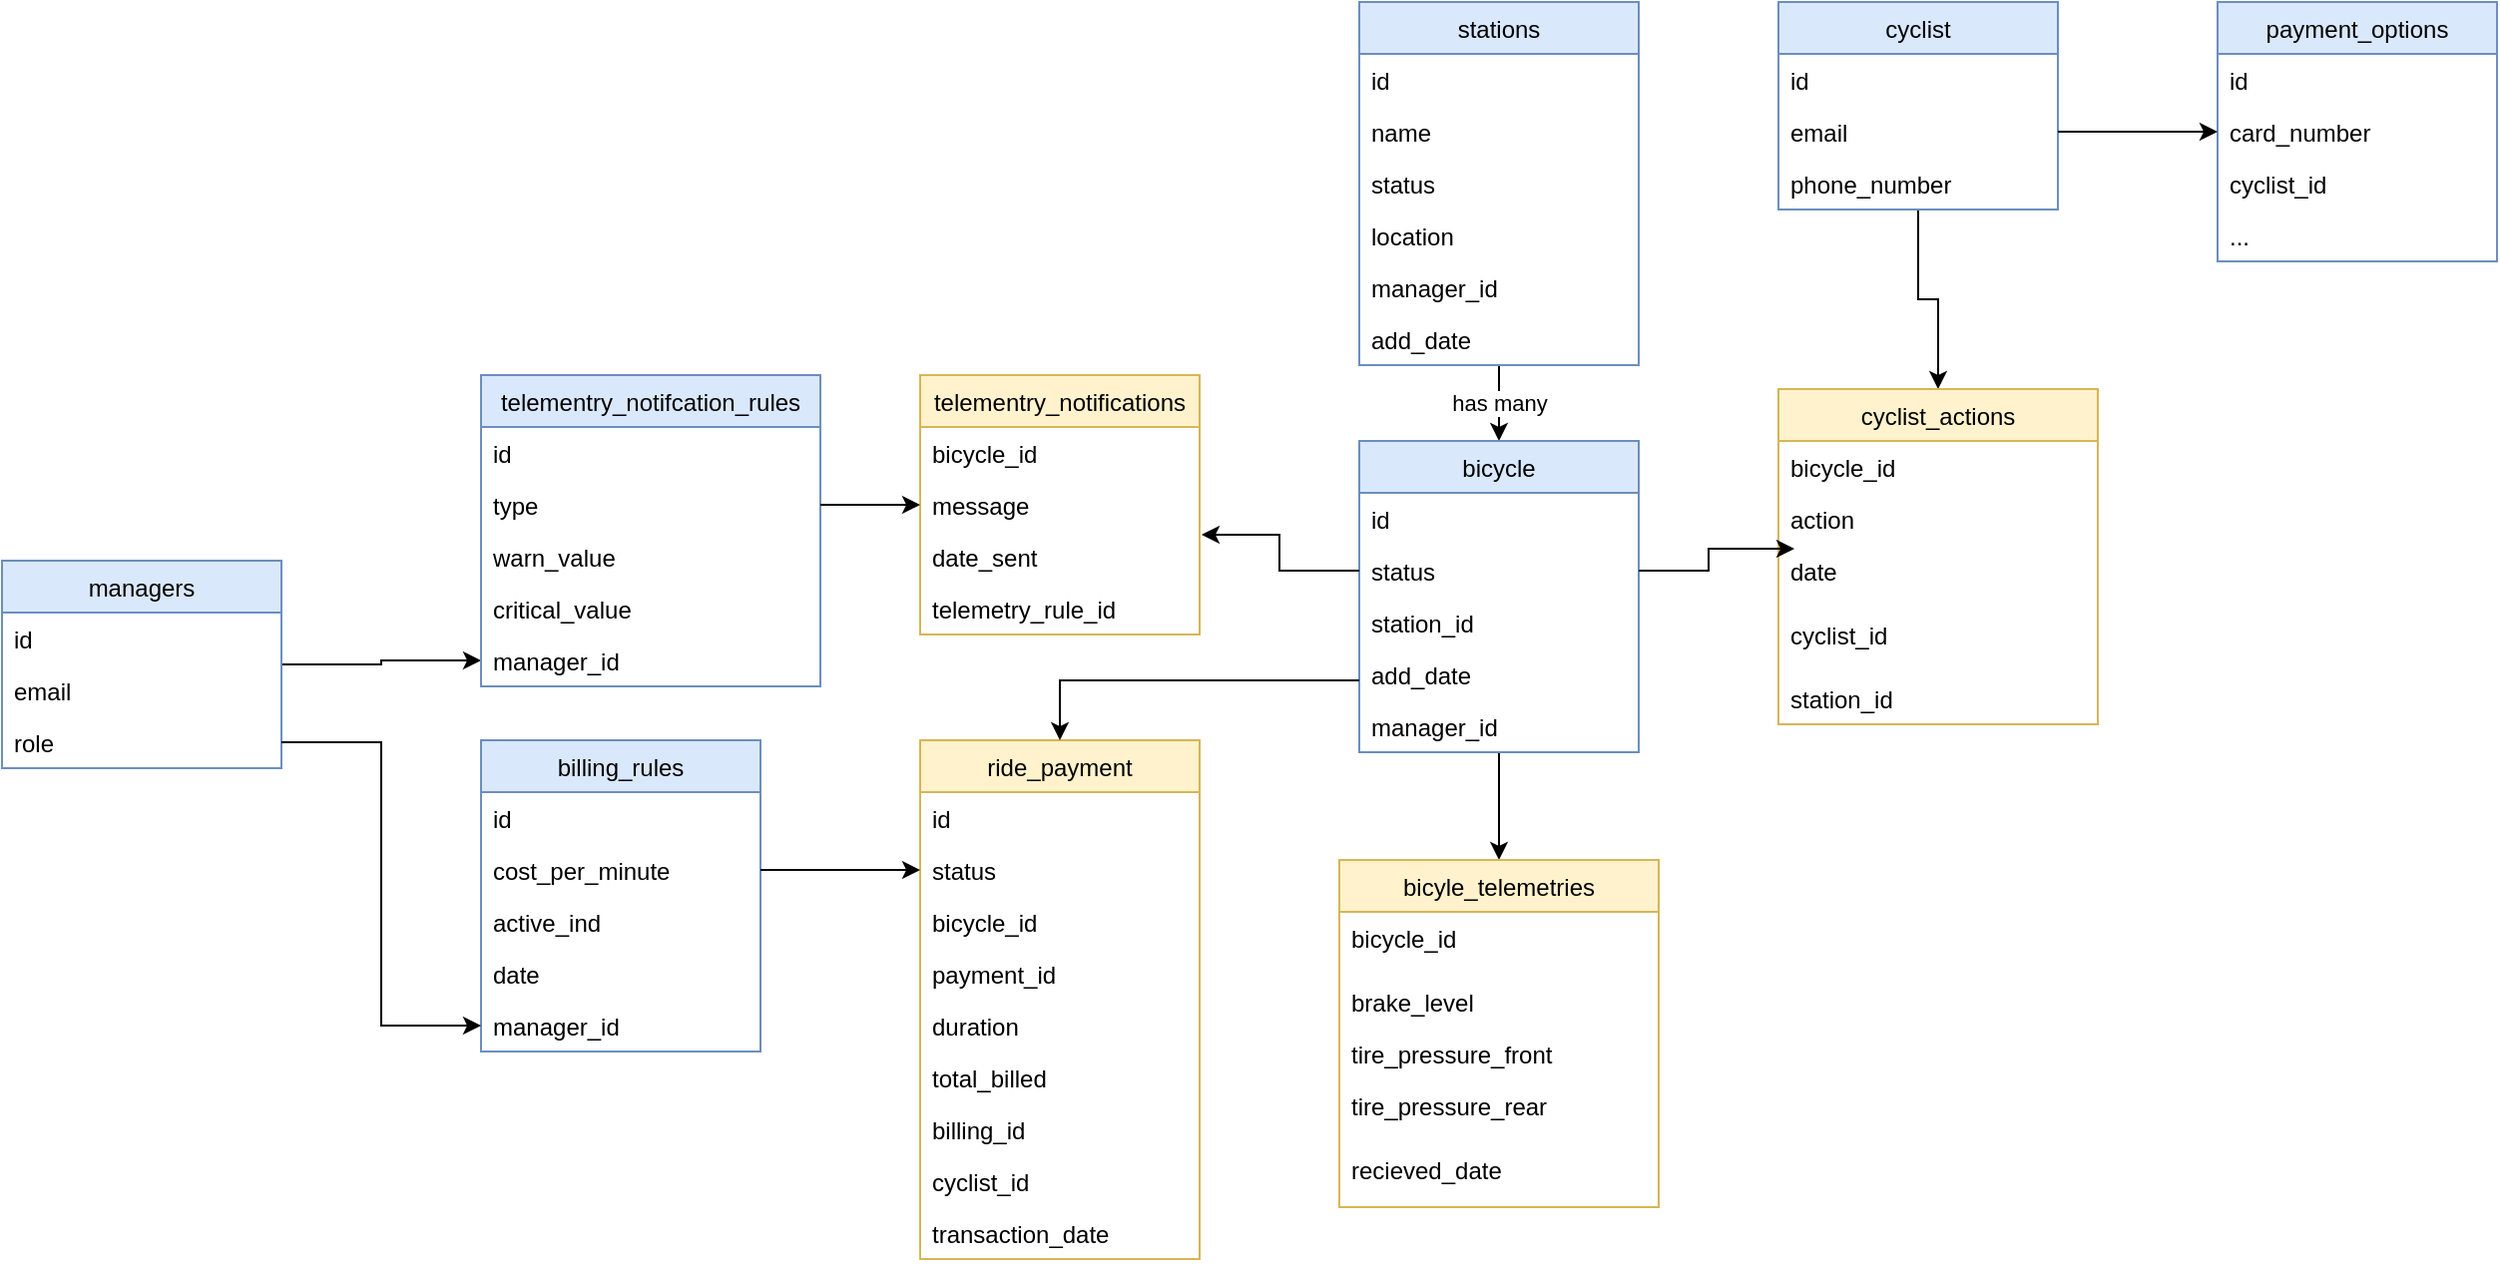 <mxfile version="15.2.7" type="device"><diagram id="BqL0l6yTNJXEgxkqi3po" name="Page-1"><mxGraphModel dx="2344" dy="1000" grid="1" gridSize="10" guides="1" tooltips="1" connect="1" arrows="1" fold="1" page="1" pageScale="1" pageWidth="850" pageHeight="1100" math="0" shadow="0"><root><mxCell id="0"/><mxCell id="1" parent="0"/><mxCell id="irUZPOWXcT86_BZKOrJj-83" style="edgeStyle=orthogonalEdgeStyle;rounded=0;orthogonalLoop=1;jettySize=auto;html=1;" edge="1" parent="1" source="irUZPOWXcT86_BZKOrJj-1" target="irUZPOWXcT86_BZKOrJj-37"><mxGeometry relative="1" as="geometry"/></mxCell><mxCell id="irUZPOWXcT86_BZKOrJj-1" value="cyclist" style="swimlane;fontStyle=0;childLayout=stackLayout;horizontal=1;startSize=26;horizontalStack=0;resizeParent=1;resizeParentMax=0;resizeLast=0;collapsible=1;marginBottom=0;fillColor=#dae8fc;strokeColor=#6c8ebf;" vertex="1" parent="1"><mxGeometry x="810" y="440" width="140" height="104" as="geometry"/></mxCell><mxCell id="irUZPOWXcT86_BZKOrJj-2" value="id" style="text;strokeColor=none;fillColor=none;align=left;verticalAlign=top;spacingLeft=4;spacingRight=4;overflow=hidden;rotatable=0;points=[[0,0.5],[1,0.5]];portConstraint=eastwest;" vertex="1" parent="irUZPOWXcT86_BZKOrJj-1"><mxGeometry y="26" width="140" height="26" as="geometry"/></mxCell><mxCell id="irUZPOWXcT86_BZKOrJj-3" value="email" style="text;strokeColor=none;fillColor=none;align=left;verticalAlign=top;spacingLeft=4;spacingRight=4;overflow=hidden;rotatable=0;points=[[0,0.5],[1,0.5]];portConstraint=eastwest;" vertex="1" parent="irUZPOWXcT86_BZKOrJj-1"><mxGeometry y="52" width="140" height="26" as="geometry"/></mxCell><mxCell id="irUZPOWXcT86_BZKOrJj-4" value="phone_number" style="text;strokeColor=none;fillColor=none;align=left;verticalAlign=top;spacingLeft=4;spacingRight=4;overflow=hidden;rotatable=0;points=[[0,0.5],[1,0.5]];portConstraint=eastwest;" vertex="1" parent="irUZPOWXcT86_BZKOrJj-1"><mxGeometry y="78" width="140" height="26" as="geometry"/></mxCell><mxCell id="irUZPOWXcT86_BZKOrJj-90" style="edgeStyle=orthogonalEdgeStyle;rounded=0;orthogonalLoop=1;jettySize=auto;html=1;entryX=0;entryY=0.5;entryDx=0;entryDy=0;" edge="1" parent="1" source="irUZPOWXcT86_BZKOrJj-5" target="irUZPOWXcT86_BZKOrJj-89"><mxGeometry relative="1" as="geometry"/></mxCell><mxCell id="irUZPOWXcT86_BZKOrJj-5" value="managers" style="swimlane;fontStyle=0;childLayout=stackLayout;horizontal=1;startSize=26;horizontalStack=0;resizeParent=1;resizeParentMax=0;resizeLast=0;collapsible=1;marginBottom=0;fillColor=#dae8fc;strokeColor=#6c8ebf;" vertex="1" parent="1"><mxGeometry x="-80" y="720" width="140" height="104" as="geometry"/></mxCell><mxCell id="irUZPOWXcT86_BZKOrJj-6" value="id" style="text;strokeColor=none;fillColor=none;align=left;verticalAlign=top;spacingLeft=4;spacingRight=4;overflow=hidden;rotatable=0;points=[[0,0.5],[1,0.5]];portConstraint=eastwest;" vertex="1" parent="irUZPOWXcT86_BZKOrJj-5"><mxGeometry y="26" width="140" height="26" as="geometry"/></mxCell><mxCell id="irUZPOWXcT86_BZKOrJj-7" value="email" style="text;strokeColor=none;fillColor=none;align=left;verticalAlign=top;spacingLeft=4;spacingRight=4;overflow=hidden;rotatable=0;points=[[0,0.5],[1,0.5]];portConstraint=eastwest;" vertex="1" parent="irUZPOWXcT86_BZKOrJj-5"><mxGeometry y="52" width="140" height="26" as="geometry"/></mxCell><mxCell id="irUZPOWXcT86_BZKOrJj-8" value="role" style="text;strokeColor=none;fillColor=none;align=left;verticalAlign=top;spacingLeft=4;spacingRight=4;overflow=hidden;rotatable=0;points=[[0,0.5],[1,0.5]];portConstraint=eastwest;" vertex="1" parent="irUZPOWXcT86_BZKOrJj-5"><mxGeometry y="78" width="140" height="26" as="geometry"/></mxCell><mxCell id="irUZPOWXcT86_BZKOrJj-29" value="has many" style="edgeStyle=orthogonalEdgeStyle;rounded=0;orthogonalLoop=1;jettySize=auto;html=1;" edge="1" parent="1" source="irUZPOWXcT86_BZKOrJj-9" target="irUZPOWXcT86_BZKOrJj-13"><mxGeometry relative="1" as="geometry"/></mxCell><mxCell id="irUZPOWXcT86_BZKOrJj-9" value="stations" style="swimlane;fontStyle=0;childLayout=stackLayout;horizontal=1;startSize=26;horizontalStack=0;resizeParent=1;resizeParentMax=0;resizeLast=0;collapsible=1;marginBottom=0;fillColor=#dae8fc;strokeColor=#6c8ebf;" vertex="1" parent="1"><mxGeometry x="600" y="440" width="140" height="182" as="geometry"/></mxCell><mxCell id="irUZPOWXcT86_BZKOrJj-10" value="id" style="text;strokeColor=none;fillColor=none;align=left;verticalAlign=top;spacingLeft=4;spacingRight=4;overflow=hidden;rotatable=0;points=[[0,0.5],[1,0.5]];portConstraint=eastwest;" vertex="1" parent="irUZPOWXcT86_BZKOrJj-9"><mxGeometry y="26" width="140" height="26" as="geometry"/></mxCell><mxCell id="irUZPOWXcT86_BZKOrJj-11" value="name" style="text;strokeColor=none;fillColor=none;align=left;verticalAlign=top;spacingLeft=4;spacingRight=4;overflow=hidden;rotatable=0;points=[[0,0.5],[1,0.5]];portConstraint=eastwest;" vertex="1" parent="irUZPOWXcT86_BZKOrJj-9"><mxGeometry y="52" width="140" height="26" as="geometry"/></mxCell><mxCell id="irUZPOWXcT86_BZKOrJj-97" value="status" style="text;strokeColor=none;fillColor=none;align=left;verticalAlign=top;spacingLeft=4;spacingRight=4;overflow=hidden;rotatable=0;points=[[0,0.5],[1,0.5]];portConstraint=eastwest;" vertex="1" parent="irUZPOWXcT86_BZKOrJj-9"><mxGeometry y="78" width="140" height="26" as="geometry"/></mxCell><mxCell id="irUZPOWXcT86_BZKOrJj-12" value="location" style="text;strokeColor=none;fillColor=none;align=left;verticalAlign=top;spacingLeft=4;spacingRight=4;overflow=hidden;rotatable=0;points=[[0,0.5],[1,0.5]];portConstraint=eastwest;" vertex="1" parent="irUZPOWXcT86_BZKOrJj-9"><mxGeometry y="104" width="140" height="26" as="geometry"/></mxCell><mxCell id="irUZPOWXcT86_BZKOrJj-93" value="manager_id" style="text;strokeColor=none;fillColor=none;align=left;verticalAlign=top;spacingLeft=4;spacingRight=4;overflow=hidden;rotatable=0;points=[[0,0.5],[1,0.5]];portConstraint=eastwest;" vertex="1" parent="irUZPOWXcT86_BZKOrJj-9"><mxGeometry y="130" width="140" height="26" as="geometry"/></mxCell><mxCell id="irUZPOWXcT86_BZKOrJj-96" value="add_date" style="text;strokeColor=none;fillColor=none;align=left;verticalAlign=top;spacingLeft=4;spacingRight=4;overflow=hidden;rotatable=0;points=[[0,0.5],[1,0.5]];portConstraint=eastwest;" vertex="1" parent="irUZPOWXcT86_BZKOrJj-9"><mxGeometry y="156" width="140" height="26" as="geometry"/></mxCell><mxCell id="irUZPOWXcT86_BZKOrJj-36" style="edgeStyle=orthogonalEdgeStyle;rounded=0;orthogonalLoop=1;jettySize=auto;html=1;entryX=0.5;entryY=0;entryDx=0;entryDy=0;" edge="1" parent="1" source="irUZPOWXcT86_BZKOrJj-13" target="irUZPOWXcT86_BZKOrJj-31"><mxGeometry relative="1" as="geometry"/></mxCell><mxCell id="irUZPOWXcT86_BZKOrJj-13" value="bicycle" style="swimlane;fontStyle=0;childLayout=stackLayout;horizontal=1;startSize=26;horizontalStack=0;resizeParent=1;resizeParentMax=0;resizeLast=0;collapsible=1;marginBottom=0;fillColor=#dae8fc;strokeColor=#6c8ebf;" vertex="1" parent="1"><mxGeometry x="600" y="660" width="140" height="156" as="geometry"/></mxCell><mxCell id="irUZPOWXcT86_BZKOrJj-14" value="id" style="text;strokeColor=none;fillColor=none;align=left;verticalAlign=top;spacingLeft=4;spacingRight=4;overflow=hidden;rotatable=0;points=[[0,0.5],[1,0.5]];portConstraint=eastwest;" vertex="1" parent="irUZPOWXcT86_BZKOrJj-13"><mxGeometry y="26" width="140" height="26" as="geometry"/></mxCell><mxCell id="irUZPOWXcT86_BZKOrJj-15" value="status" style="text;strokeColor=none;fillColor=none;align=left;verticalAlign=top;spacingLeft=4;spacingRight=4;overflow=hidden;rotatable=0;points=[[0,0.5],[1,0.5]];portConstraint=eastwest;" vertex="1" parent="irUZPOWXcT86_BZKOrJj-13"><mxGeometry y="52" width="140" height="26" as="geometry"/></mxCell><mxCell id="irUZPOWXcT86_BZKOrJj-16" value="station_id" style="text;strokeColor=none;fillColor=none;align=left;verticalAlign=top;spacingLeft=4;spacingRight=4;overflow=hidden;rotatable=0;points=[[0,0.5],[1,0.5]];portConstraint=eastwest;" vertex="1" parent="irUZPOWXcT86_BZKOrJj-13"><mxGeometry y="78" width="140" height="26" as="geometry"/></mxCell><mxCell id="irUZPOWXcT86_BZKOrJj-95" value="add_date" style="text;strokeColor=none;fillColor=none;align=left;verticalAlign=top;spacingLeft=4;spacingRight=4;overflow=hidden;rotatable=0;points=[[0,0.5],[1,0.5]];portConstraint=eastwest;" vertex="1" parent="irUZPOWXcT86_BZKOrJj-13"><mxGeometry y="104" width="140" height="26" as="geometry"/></mxCell><mxCell id="irUZPOWXcT86_BZKOrJj-92" value="manager_id" style="text;strokeColor=none;fillColor=none;align=left;verticalAlign=top;spacingLeft=4;spacingRight=4;overflow=hidden;rotatable=0;points=[[0,0.5],[1,0.5]];portConstraint=eastwest;" vertex="1" parent="irUZPOWXcT86_BZKOrJj-13"><mxGeometry y="130" width="140" height="26" as="geometry"/></mxCell><mxCell id="irUZPOWXcT86_BZKOrJj-17" value="billing_rules" style="swimlane;fontStyle=0;childLayout=stackLayout;horizontal=1;startSize=26;horizontalStack=0;resizeParent=1;resizeParentMax=0;resizeLast=0;collapsible=1;marginBottom=0;fillColor=#dae8fc;strokeColor=#6c8ebf;" vertex="1" parent="1"><mxGeometry x="160" y="810" width="140" height="156" as="geometry"/></mxCell><mxCell id="irUZPOWXcT86_BZKOrJj-18" value="id" style="text;strokeColor=none;fillColor=none;align=left;verticalAlign=top;spacingLeft=4;spacingRight=4;overflow=hidden;rotatable=0;points=[[0,0.5],[1,0.5]];portConstraint=eastwest;" vertex="1" parent="irUZPOWXcT86_BZKOrJj-17"><mxGeometry y="26" width="140" height="26" as="geometry"/></mxCell><mxCell id="irUZPOWXcT86_BZKOrJj-19" value="cost_per_minute" style="text;strokeColor=none;fillColor=none;align=left;verticalAlign=top;spacingLeft=4;spacingRight=4;overflow=hidden;rotatable=0;points=[[0,0.5],[1,0.5]];portConstraint=eastwest;" vertex="1" parent="irUZPOWXcT86_BZKOrJj-17"><mxGeometry y="52" width="140" height="26" as="geometry"/></mxCell><mxCell id="irUZPOWXcT86_BZKOrJj-20" value="active_ind" style="text;strokeColor=none;fillColor=none;align=left;verticalAlign=top;spacingLeft=4;spacingRight=4;overflow=hidden;rotatable=0;points=[[0,0.5],[1,0.5]];portConstraint=eastwest;" vertex="1" parent="irUZPOWXcT86_BZKOrJj-17"><mxGeometry y="78" width="140" height="26" as="geometry"/></mxCell><mxCell id="irUZPOWXcT86_BZKOrJj-57" value="date" style="text;strokeColor=none;fillColor=none;align=left;verticalAlign=top;spacingLeft=4;spacingRight=4;overflow=hidden;rotatable=0;points=[[0,0.5],[1,0.5]];portConstraint=eastwest;" vertex="1" parent="irUZPOWXcT86_BZKOrJj-17"><mxGeometry y="104" width="140" height="26" as="geometry"/></mxCell><mxCell id="irUZPOWXcT86_BZKOrJj-88" value="manager_id" style="text;strokeColor=none;fillColor=none;align=left;verticalAlign=top;spacingLeft=4;spacingRight=4;overflow=hidden;rotatable=0;points=[[0,0.5],[1,0.5]];portConstraint=eastwest;" vertex="1" parent="irUZPOWXcT86_BZKOrJj-17"><mxGeometry y="130" width="140" height="26" as="geometry"/></mxCell><mxCell id="irUZPOWXcT86_BZKOrJj-21" value="payment_options" style="swimlane;fontStyle=0;childLayout=stackLayout;horizontal=1;startSize=26;horizontalStack=0;resizeParent=1;resizeParentMax=0;resizeLast=0;collapsible=1;marginBottom=0;fillColor=#dae8fc;strokeColor=#6c8ebf;" vertex="1" parent="1"><mxGeometry x="1030" y="440" width="140" height="130" as="geometry"/></mxCell><mxCell id="irUZPOWXcT86_BZKOrJj-22" value="id" style="text;strokeColor=none;fillColor=none;align=left;verticalAlign=top;spacingLeft=4;spacingRight=4;overflow=hidden;rotatable=0;points=[[0,0.5],[1,0.5]];portConstraint=eastwest;" vertex="1" parent="irUZPOWXcT86_BZKOrJj-21"><mxGeometry y="26" width="140" height="26" as="geometry"/></mxCell><mxCell id="irUZPOWXcT86_BZKOrJj-23" value="card_number" style="text;strokeColor=none;fillColor=none;align=left;verticalAlign=top;spacingLeft=4;spacingRight=4;overflow=hidden;rotatable=0;points=[[0,0.5],[1,0.5]];portConstraint=eastwest;" vertex="1" parent="irUZPOWXcT86_BZKOrJj-21"><mxGeometry y="52" width="140" height="26" as="geometry"/></mxCell><mxCell id="irUZPOWXcT86_BZKOrJj-24" value="cyclist_id" style="text;strokeColor=none;fillColor=none;align=left;verticalAlign=top;spacingLeft=4;spacingRight=4;overflow=hidden;rotatable=0;points=[[0,0.5],[1,0.5]];portConstraint=eastwest;" vertex="1" parent="irUZPOWXcT86_BZKOrJj-21"><mxGeometry y="78" width="140" height="26" as="geometry"/></mxCell><mxCell id="irUZPOWXcT86_BZKOrJj-50" value="..." style="text;strokeColor=none;fillColor=none;align=left;verticalAlign=top;spacingLeft=4;spacingRight=4;overflow=hidden;rotatable=0;points=[[0,0.5],[1,0.5]];portConstraint=eastwest;" vertex="1" parent="irUZPOWXcT86_BZKOrJj-21"><mxGeometry y="104" width="140" height="26" as="geometry"/></mxCell><mxCell id="irUZPOWXcT86_BZKOrJj-31" value="bicyle_telemetries" style="swimlane;fontStyle=0;childLayout=stackLayout;horizontal=1;startSize=26;horizontalStack=0;resizeParent=1;resizeParentMax=0;resizeLast=0;collapsible=1;marginBottom=0;fillColor=#fff2cc;strokeColor=#d6b656;" vertex="1" parent="1"><mxGeometry x="590" y="870" width="160" height="174" as="geometry"><mxRectangle x="520" y="640" width="130" height="26" as="alternateBounds"/></mxGeometry></mxCell><mxCell id="irUZPOWXcT86_BZKOrJj-42" value="bicycle_id" style="text;strokeColor=none;fillColor=none;align=left;verticalAlign=top;spacingLeft=4;spacingRight=4;overflow=hidden;rotatable=0;points=[[0,0.5],[1,0.5]];portConstraint=eastwest;" vertex="1" parent="irUZPOWXcT86_BZKOrJj-31"><mxGeometry y="26" width="160" height="32" as="geometry"/></mxCell><mxCell id="irUZPOWXcT86_BZKOrJj-32" value="brake_level" style="text;strokeColor=none;fillColor=none;align=left;verticalAlign=top;spacingLeft=4;spacingRight=4;overflow=hidden;rotatable=0;points=[[0,0.5],[1,0.5]];portConstraint=eastwest;" vertex="1" parent="irUZPOWXcT86_BZKOrJj-31"><mxGeometry y="58" width="160" height="26" as="geometry"/></mxCell><mxCell id="irUZPOWXcT86_BZKOrJj-33" value="tire_pressure_front" style="text;strokeColor=none;fillColor=none;align=left;verticalAlign=top;spacingLeft=4;spacingRight=4;overflow=hidden;rotatable=0;points=[[0,0.5],[1,0.5]];portConstraint=eastwest;" vertex="1" parent="irUZPOWXcT86_BZKOrJj-31"><mxGeometry y="84" width="160" height="26" as="geometry"/></mxCell><mxCell id="irUZPOWXcT86_BZKOrJj-34" value="tire_pressure_rear" style="text;strokeColor=none;fillColor=none;align=left;verticalAlign=top;spacingLeft=4;spacingRight=4;overflow=hidden;rotatable=0;points=[[0,0.5],[1,0.5]];portConstraint=eastwest;" vertex="1" parent="irUZPOWXcT86_BZKOrJj-31"><mxGeometry y="110" width="160" height="32" as="geometry"/></mxCell><mxCell id="irUZPOWXcT86_BZKOrJj-35" value="recieved_date" style="text;strokeColor=none;fillColor=none;align=left;verticalAlign=top;spacingLeft=4;spacingRight=4;overflow=hidden;rotatable=0;points=[[0,0.5],[1,0.5]];portConstraint=eastwest;" vertex="1" parent="irUZPOWXcT86_BZKOrJj-31"><mxGeometry y="142" width="160" height="32" as="geometry"/></mxCell><mxCell id="irUZPOWXcT86_BZKOrJj-37" value="cyclist_actions" style="swimlane;fontStyle=0;childLayout=stackLayout;horizontal=1;startSize=26;horizontalStack=0;resizeParent=1;resizeParentMax=0;resizeLast=0;collapsible=1;marginBottom=0;fillColor=#fff2cc;strokeColor=#d6b656;" vertex="1" parent="1"><mxGeometry x="810" y="634" width="160" height="168" as="geometry"><mxRectangle x="520" y="640" width="130" height="26" as="alternateBounds"/></mxGeometry></mxCell><mxCell id="irUZPOWXcT86_BZKOrJj-38" value="bicycle_id" style="text;strokeColor=none;fillColor=none;align=left;verticalAlign=top;spacingLeft=4;spacingRight=4;overflow=hidden;rotatable=0;points=[[0,0.5],[1,0.5]];portConstraint=eastwest;" vertex="1" parent="irUZPOWXcT86_BZKOrJj-37"><mxGeometry y="26" width="160" height="26" as="geometry"/></mxCell><mxCell id="irUZPOWXcT86_BZKOrJj-39" value="action" style="text;strokeColor=none;fillColor=none;align=left;verticalAlign=top;spacingLeft=4;spacingRight=4;overflow=hidden;rotatable=0;points=[[0,0.5],[1,0.5]];portConstraint=eastwest;" vertex="1" parent="irUZPOWXcT86_BZKOrJj-37"><mxGeometry y="52" width="160" height="26" as="geometry"/></mxCell><mxCell id="irUZPOWXcT86_BZKOrJj-40" value="date" style="text;strokeColor=none;fillColor=none;align=left;verticalAlign=top;spacingLeft=4;spacingRight=4;overflow=hidden;rotatable=0;points=[[0,0.5],[1,0.5]];portConstraint=eastwest;" vertex="1" parent="irUZPOWXcT86_BZKOrJj-37"><mxGeometry y="78" width="160" height="32" as="geometry"/></mxCell><mxCell id="irUZPOWXcT86_BZKOrJj-45" value="cyclist_id" style="text;strokeColor=none;fillColor=none;align=left;verticalAlign=top;spacingLeft=4;spacingRight=4;overflow=hidden;rotatable=0;points=[[0,0.5],[1,0.5]];portConstraint=eastwest;" vertex="1" parent="irUZPOWXcT86_BZKOrJj-37"><mxGeometry y="110" width="160" height="32" as="geometry"/></mxCell><mxCell id="irUZPOWXcT86_BZKOrJj-94" value="station_id" style="text;strokeColor=none;fillColor=none;align=left;verticalAlign=top;spacingLeft=4;spacingRight=4;overflow=hidden;rotatable=0;points=[[0,0.5],[1,0.5]];portConstraint=eastwest;" vertex="1" parent="irUZPOWXcT86_BZKOrJj-37"><mxGeometry y="142" width="160" height="26" as="geometry"/></mxCell><mxCell id="irUZPOWXcT86_BZKOrJj-46" value="ride_payment" style="swimlane;fontStyle=0;childLayout=stackLayout;horizontal=1;startSize=26;horizontalStack=0;resizeParent=1;resizeParentMax=0;resizeLast=0;collapsible=1;marginBottom=0;fillColor=#fff2cc;strokeColor=#d6b656;" vertex="1" parent="1"><mxGeometry x="380" y="810" width="140" height="260" as="geometry"/></mxCell><mxCell id="irUZPOWXcT86_BZKOrJj-47" value="id" style="text;strokeColor=none;fillColor=none;align=left;verticalAlign=top;spacingLeft=4;spacingRight=4;overflow=hidden;rotatable=0;points=[[0,0.5],[1,0.5]];portConstraint=eastwest;" vertex="1" parent="irUZPOWXcT86_BZKOrJj-46"><mxGeometry y="26" width="140" height="26" as="geometry"/></mxCell><mxCell id="irUZPOWXcT86_BZKOrJj-48" value="status" style="text;strokeColor=none;fillColor=none;align=left;verticalAlign=top;spacingLeft=4;spacingRight=4;overflow=hidden;rotatable=0;points=[[0,0.5],[1,0.5]];portConstraint=eastwest;" vertex="1" parent="irUZPOWXcT86_BZKOrJj-46"><mxGeometry y="52" width="140" height="26" as="geometry"/></mxCell><mxCell id="irUZPOWXcT86_BZKOrJj-49" value="bicycle_id" style="text;strokeColor=none;fillColor=none;align=left;verticalAlign=top;spacingLeft=4;spacingRight=4;overflow=hidden;rotatable=0;points=[[0,0.5],[1,0.5]];portConstraint=eastwest;" vertex="1" parent="irUZPOWXcT86_BZKOrJj-46"><mxGeometry y="78" width="140" height="26" as="geometry"/></mxCell><mxCell id="irUZPOWXcT86_BZKOrJj-51" value="payment_id" style="text;strokeColor=none;fillColor=none;align=left;verticalAlign=top;spacingLeft=4;spacingRight=4;overflow=hidden;rotatable=0;points=[[0,0.5],[1,0.5]];portConstraint=eastwest;" vertex="1" parent="irUZPOWXcT86_BZKOrJj-46"><mxGeometry y="104" width="140" height="26" as="geometry"/></mxCell><mxCell id="irUZPOWXcT86_BZKOrJj-54" value="duration" style="text;strokeColor=none;fillColor=none;align=left;verticalAlign=top;spacingLeft=4;spacingRight=4;overflow=hidden;rotatable=0;points=[[0,0.5],[1,0.5]];portConstraint=eastwest;" vertex="1" parent="irUZPOWXcT86_BZKOrJj-46"><mxGeometry y="130" width="140" height="26" as="geometry"/></mxCell><mxCell id="irUZPOWXcT86_BZKOrJj-53" value="total_billed" style="text;strokeColor=none;fillColor=none;align=left;verticalAlign=top;spacingLeft=4;spacingRight=4;overflow=hidden;rotatable=0;points=[[0,0.5],[1,0.5]];portConstraint=eastwest;" vertex="1" parent="irUZPOWXcT86_BZKOrJj-46"><mxGeometry y="156" width="140" height="26" as="geometry"/></mxCell><mxCell id="irUZPOWXcT86_BZKOrJj-55" value="billing_id" style="text;strokeColor=none;fillColor=none;align=left;verticalAlign=top;spacingLeft=4;spacingRight=4;overflow=hidden;rotatable=0;points=[[0,0.5],[1,0.5]];portConstraint=eastwest;" vertex="1" parent="irUZPOWXcT86_BZKOrJj-46"><mxGeometry y="182" width="140" height="26" as="geometry"/></mxCell><mxCell id="irUZPOWXcT86_BZKOrJj-56" value="cyclist_id" style="text;strokeColor=none;fillColor=none;align=left;verticalAlign=top;spacingLeft=4;spacingRight=4;overflow=hidden;rotatable=0;points=[[0,0.5],[1,0.5]];portConstraint=eastwest;" vertex="1" parent="irUZPOWXcT86_BZKOrJj-46"><mxGeometry y="208" width="140" height="26" as="geometry"/></mxCell><mxCell id="irUZPOWXcT86_BZKOrJj-52" value="transaction_date" style="text;strokeColor=none;fillColor=none;align=left;verticalAlign=top;spacingLeft=4;spacingRight=4;overflow=hidden;rotatable=0;points=[[0,0.5],[1,0.5]];portConstraint=eastwest;" vertex="1" parent="irUZPOWXcT86_BZKOrJj-46"><mxGeometry y="234" width="140" height="26" as="geometry"/></mxCell><mxCell id="irUZPOWXcT86_BZKOrJj-60" value="telementry_notifcation_rules" style="swimlane;fontStyle=0;childLayout=stackLayout;horizontal=1;startSize=26;horizontalStack=0;resizeParent=1;resizeParentMax=0;resizeLast=0;collapsible=1;marginBottom=0;fillColor=#dae8fc;strokeColor=#6c8ebf;" vertex="1" parent="1"><mxGeometry x="160" y="627" width="170" height="156" as="geometry"/></mxCell><mxCell id="irUZPOWXcT86_BZKOrJj-61" value="id" style="text;strokeColor=none;fillColor=none;align=left;verticalAlign=top;spacingLeft=4;spacingRight=4;overflow=hidden;rotatable=0;points=[[0,0.5],[1,0.5]];portConstraint=eastwest;" vertex="1" parent="irUZPOWXcT86_BZKOrJj-60"><mxGeometry y="26" width="170" height="26" as="geometry"/></mxCell><mxCell id="irUZPOWXcT86_BZKOrJj-62" value="type" style="text;strokeColor=none;fillColor=none;align=left;verticalAlign=top;spacingLeft=4;spacingRight=4;overflow=hidden;rotatable=0;points=[[0,0.5],[1,0.5]];portConstraint=eastwest;" vertex="1" parent="irUZPOWXcT86_BZKOrJj-60"><mxGeometry y="52" width="170" height="26" as="geometry"/></mxCell><mxCell id="irUZPOWXcT86_BZKOrJj-63" value="warn_value" style="text;strokeColor=none;fillColor=none;align=left;verticalAlign=top;spacingLeft=4;spacingRight=4;overflow=hidden;rotatable=0;points=[[0,0.5],[1,0.5]];portConstraint=eastwest;" vertex="1" parent="irUZPOWXcT86_BZKOrJj-60"><mxGeometry y="78" width="170" height="26" as="geometry"/></mxCell><mxCell id="irUZPOWXcT86_BZKOrJj-64" value="critical_value" style="text;strokeColor=none;fillColor=none;align=left;verticalAlign=top;spacingLeft=4;spacingRight=4;overflow=hidden;rotatable=0;points=[[0,0.5],[1,0.5]];portConstraint=eastwest;" vertex="1" parent="irUZPOWXcT86_BZKOrJj-60"><mxGeometry y="104" width="170" height="26" as="geometry"/></mxCell><mxCell id="irUZPOWXcT86_BZKOrJj-89" value="manager_id" style="text;strokeColor=none;fillColor=none;align=left;verticalAlign=top;spacingLeft=4;spacingRight=4;overflow=hidden;rotatable=0;points=[[0,0.5],[1,0.5]];portConstraint=eastwest;" vertex="1" parent="irUZPOWXcT86_BZKOrJj-60"><mxGeometry y="130" width="170" height="26" as="geometry"/></mxCell><mxCell id="irUZPOWXcT86_BZKOrJj-66" value="telementry_notifications" style="swimlane;fontStyle=0;childLayout=stackLayout;horizontal=1;startSize=26;horizontalStack=0;resizeParent=1;resizeParentMax=0;resizeLast=0;collapsible=1;marginBottom=0;fillColor=#fff2cc;strokeColor=#d6b656;" vertex="1" parent="1"><mxGeometry x="380" y="627" width="140" height="130" as="geometry"/></mxCell><mxCell id="irUZPOWXcT86_BZKOrJj-68" value="bicycle_id" style="text;strokeColor=none;fillColor=none;align=left;verticalAlign=top;spacingLeft=4;spacingRight=4;overflow=hidden;rotatable=0;points=[[0,0.5],[1,0.5]];portConstraint=eastwest;" vertex="1" parent="irUZPOWXcT86_BZKOrJj-66"><mxGeometry y="26" width="140" height="26" as="geometry"/></mxCell><mxCell id="irUZPOWXcT86_BZKOrJj-69" value="message" style="text;strokeColor=none;fillColor=none;align=left;verticalAlign=top;spacingLeft=4;spacingRight=4;overflow=hidden;rotatable=0;points=[[0,0.5],[1,0.5]];portConstraint=eastwest;" vertex="1" parent="irUZPOWXcT86_BZKOrJj-66"><mxGeometry y="52" width="140" height="26" as="geometry"/></mxCell><mxCell id="irUZPOWXcT86_BZKOrJj-70" value="date_sent" style="text;strokeColor=none;fillColor=none;align=left;verticalAlign=top;spacingLeft=4;spacingRight=4;overflow=hidden;rotatable=0;points=[[0,0.5],[1,0.5]];portConstraint=eastwest;" vertex="1" parent="irUZPOWXcT86_BZKOrJj-66"><mxGeometry y="78" width="140" height="26" as="geometry"/></mxCell><mxCell id="irUZPOWXcT86_BZKOrJj-73" value="telemetry_rule_id" style="text;strokeColor=none;fillColor=none;align=left;verticalAlign=top;spacingLeft=4;spacingRight=4;overflow=hidden;rotatable=0;points=[[0,0.5],[1,0.5]];portConstraint=eastwest;" vertex="1" parent="irUZPOWXcT86_BZKOrJj-66"><mxGeometry y="104" width="140" height="26" as="geometry"/></mxCell><mxCell id="irUZPOWXcT86_BZKOrJj-81" style="edgeStyle=orthogonalEdgeStyle;rounded=0;orthogonalLoop=1;jettySize=auto;html=1;entryX=0.05;entryY=0.063;entryDx=0;entryDy=0;entryPerimeter=0;" edge="1" parent="1" source="irUZPOWXcT86_BZKOrJj-15" target="irUZPOWXcT86_BZKOrJj-40"><mxGeometry relative="1" as="geometry"/></mxCell><mxCell id="irUZPOWXcT86_BZKOrJj-82" style="edgeStyle=orthogonalEdgeStyle;rounded=0;orthogonalLoop=1;jettySize=auto;html=1;entryX=1.007;entryY=0.077;entryDx=0;entryDy=0;entryPerimeter=0;" edge="1" parent="1" source="irUZPOWXcT86_BZKOrJj-15" target="irUZPOWXcT86_BZKOrJj-70"><mxGeometry relative="1" as="geometry"/></mxCell><mxCell id="irUZPOWXcT86_BZKOrJj-84" style="edgeStyle=orthogonalEdgeStyle;rounded=0;orthogonalLoop=1;jettySize=auto;html=1;entryX=0;entryY=0.5;entryDx=0;entryDy=0;" edge="1" parent="1" source="irUZPOWXcT86_BZKOrJj-3" target="irUZPOWXcT86_BZKOrJj-23"><mxGeometry relative="1" as="geometry"/></mxCell><mxCell id="irUZPOWXcT86_BZKOrJj-85" style="edgeStyle=orthogonalEdgeStyle;rounded=0;orthogonalLoop=1;jettySize=auto;html=1;" edge="1" parent="1" source="irUZPOWXcT86_BZKOrJj-13" target="irUZPOWXcT86_BZKOrJj-46"><mxGeometry relative="1" as="geometry"><Array as="points"><mxPoint x="670" y="780"/><mxPoint x="450" y="780"/></Array></mxGeometry></mxCell><mxCell id="irUZPOWXcT86_BZKOrJj-86" style="edgeStyle=orthogonalEdgeStyle;rounded=0;orthogonalLoop=1;jettySize=auto;html=1;entryX=0;entryY=0.5;entryDx=0;entryDy=0;" edge="1" parent="1" source="irUZPOWXcT86_BZKOrJj-19" target="irUZPOWXcT86_BZKOrJj-48"><mxGeometry relative="1" as="geometry"/></mxCell><mxCell id="irUZPOWXcT86_BZKOrJj-87" style="edgeStyle=orthogonalEdgeStyle;rounded=0;orthogonalLoop=1;jettySize=auto;html=1;exitX=1;exitY=0.5;exitDx=0;exitDy=0;entryX=0;entryY=0.5;entryDx=0;entryDy=0;" edge="1" parent="1" source="irUZPOWXcT86_BZKOrJj-62" target="irUZPOWXcT86_BZKOrJj-69"><mxGeometry relative="1" as="geometry"/></mxCell><mxCell id="irUZPOWXcT86_BZKOrJj-91" style="edgeStyle=orthogonalEdgeStyle;rounded=0;orthogonalLoop=1;jettySize=auto;html=1;entryX=0;entryY=0.5;entryDx=0;entryDy=0;" edge="1" parent="1" source="irUZPOWXcT86_BZKOrJj-8" target="irUZPOWXcT86_BZKOrJj-88"><mxGeometry relative="1" as="geometry"/></mxCell></root></mxGraphModel></diagram></mxfile>